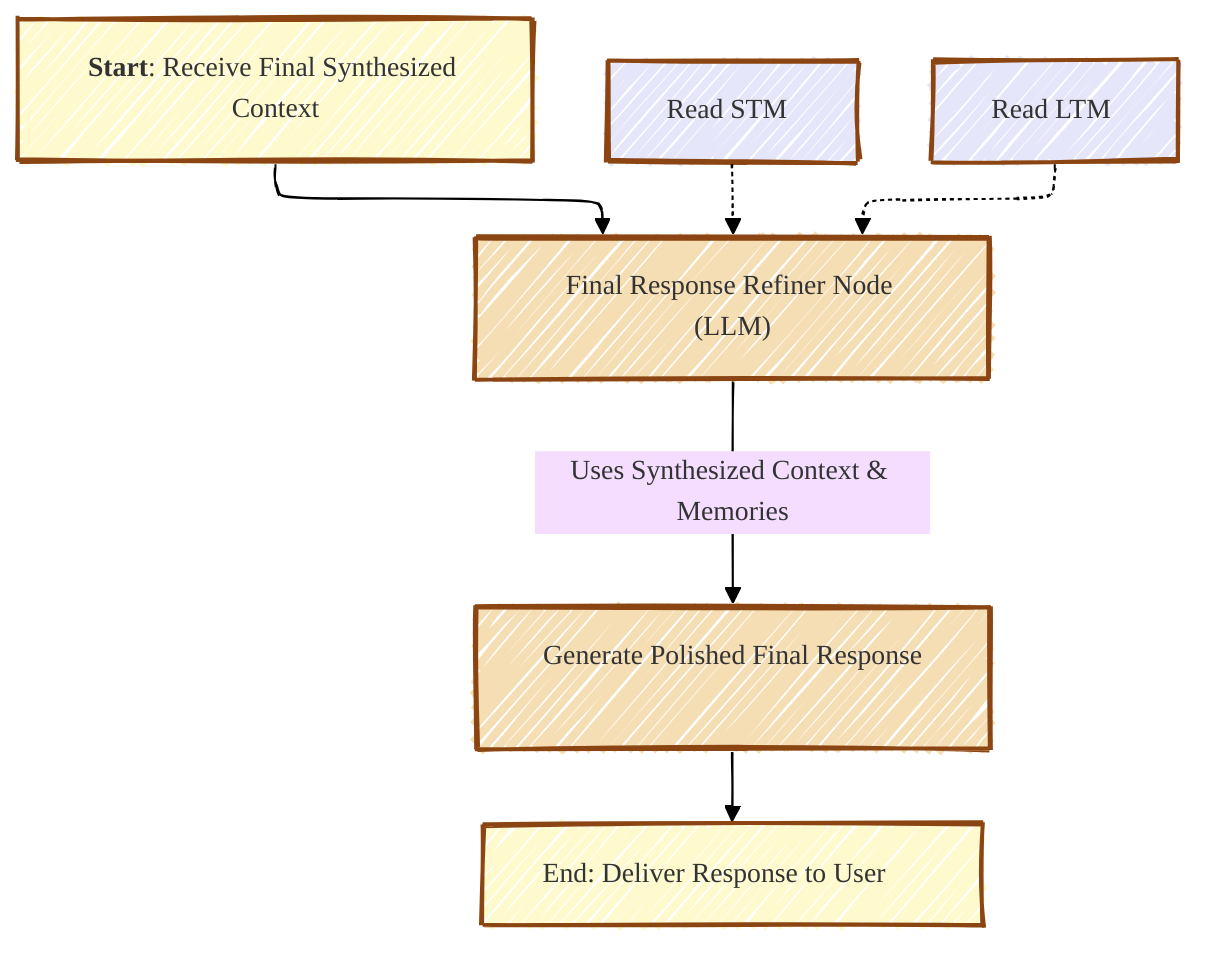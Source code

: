 ---
config:
  layout: elk
  look: handDrawn
  theme: base
  themeVariables:
    fontFamily: ''
    fontSize: 14px
    lineColor: '#000000'
---

graph TD
    classDef langGraphCore fill:#FFFACD,stroke:#8B4513,stroke-width:2px;
    classDef logicNode fill:#F5DEB3,stroke:#8B4513,stroke-width:2px;
    classDef memoryNode fill:#E6E6FA,stroke:#8B4513,stroke-width:2px,shape:cylinder;


    A[<b>Start</b>: Receive Final Synthesized Context]:::langGraphCore
    B["Final Response Refiner Node (LLM)"]:::logicNode
    C[Generate Polished Final Response]:::logicNode
    D[End: Deliver Response to User]:::langGraphCore
    STMread[Read STM]:::memoryNode
    LTMread[Read LTM]:::memoryNode

    A --> B;
    STMread -.-> B;
    LTMread -.-> B;
    B -- "Uses Synthesized Context & Memories" --> C;
    C --> D;

    class A,D langGraphCore;
    class B,C logicNode;
    class STMread,LTMread memoryNode;

    %% Apply curved lines using 'basis' interpolation for smooth flow
    %% linkStyle default interpolate basis;
    
    %% title Phase 7 Architecture: Implement 'Final Response Refiner' Node